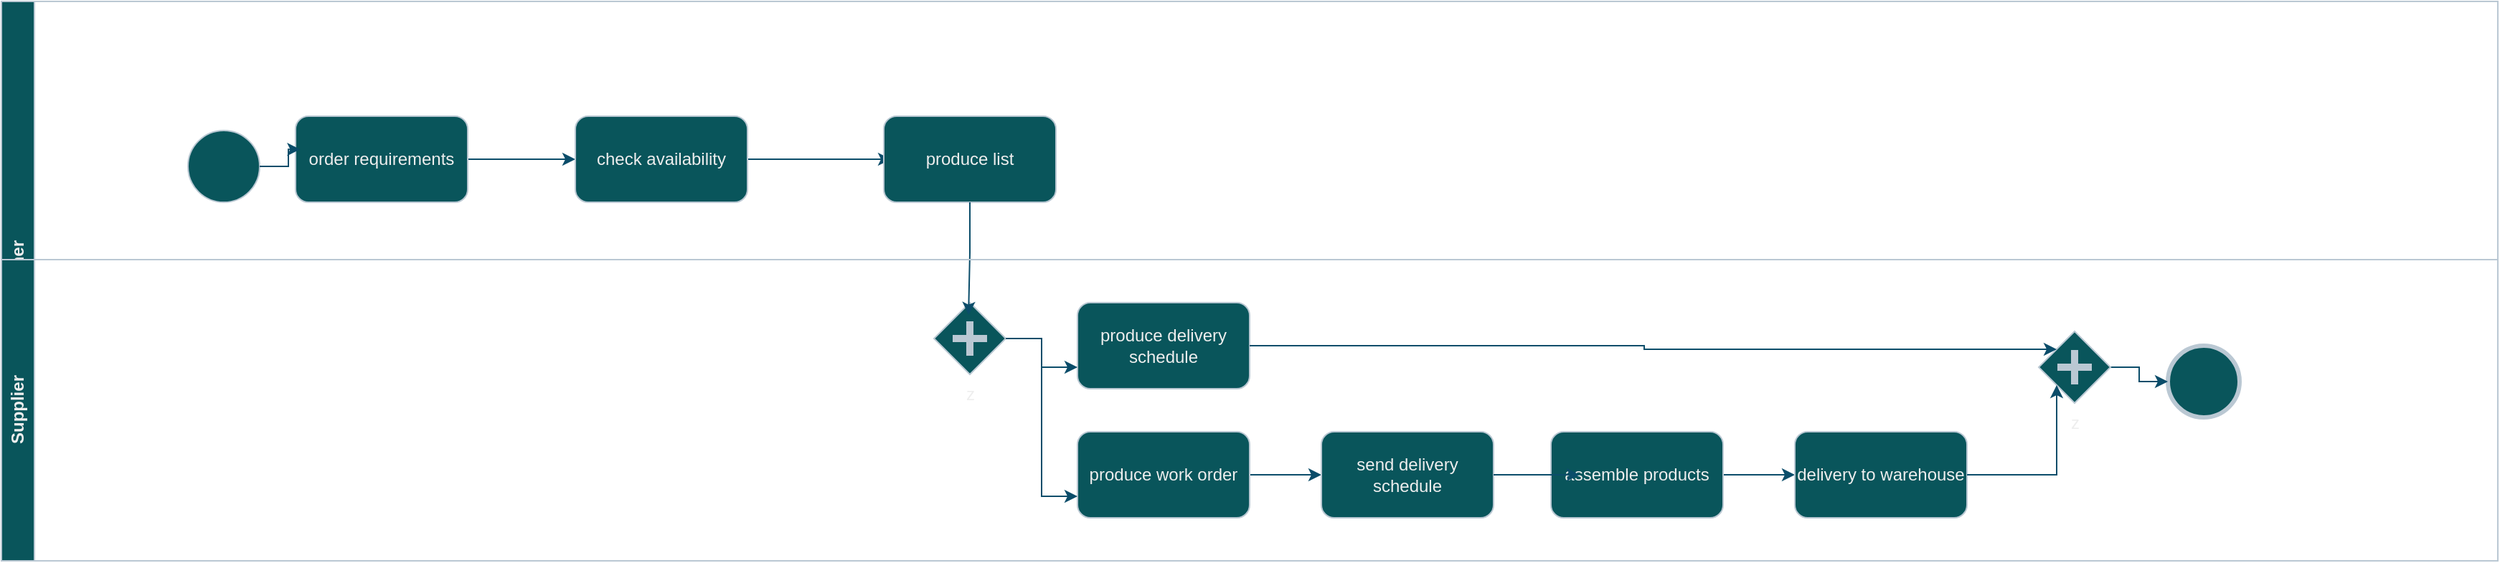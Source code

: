 <mxfile version="22.0.0" type="github">
  <diagram name="Page-1" id="2a216829-ef6e-dabb-86c1-c78162f3ba2b">
    <mxGraphModel dx="-1704" dy="1198" grid="1" gridSize="10" guides="1" tooltips="1" connect="1" arrows="1" fold="1" page="1" pageScale="1" pageWidth="850" pageHeight="1100" background="none" math="0" shadow="0">
      <root>
        <mxCell id="0" />
        <mxCell id="1" parent="0" />
        <mxCell id="uLThO-TCvgXetaVc3Vrb-2" value="Customer&lt;br&gt;" style="swimlane;horizontal=0;whiteSpace=wrap;html=1;labelBackgroundColor=none;fillColor=#09555B;strokeColor=#BAC8D3;fontColor=#EEEEEE;" parent="1" vertex="1">
          <mxGeometry x="3530" y="320" width="1740" height="390" as="geometry" />
        </mxCell>
        <mxCell id="uLThO-TCvgXetaVc3Vrb-1" value="" style="shape=mxgraph.bpmn.shape;html=1;verticalLabelPosition=bottom;labelBackgroundColor=none;verticalAlign=top;perimeter=ellipsePerimeter;outline=standard;symbol=general;fillColor=#09555B;strokeColor=#BAC8D3;fontColor=#EEEEEE;" parent="uLThO-TCvgXetaVc3Vrb-2" vertex="1">
          <mxGeometry x="130" y="90" width="50" height="50" as="geometry" />
        </mxCell>
        <mxCell id="5RjKDzKaXBSnI_Yr6U_P-13" style="edgeStyle=orthogonalEdgeStyle;rounded=0;orthogonalLoop=1;jettySize=auto;html=1;entryX=0;entryY=0.5;entryDx=0;entryDy=0;labelBackgroundColor=none;fontColor=default;strokeColor=#0B4D6A;" edge="1" parent="uLThO-TCvgXetaVc3Vrb-2" source="5RjKDzKaXBSnI_Yr6U_P-2" target="5RjKDzKaXBSnI_Yr6U_P-3">
          <mxGeometry relative="1" as="geometry" />
        </mxCell>
        <mxCell id="5RjKDzKaXBSnI_Yr6U_P-2" value="order requirements" style="rounded=1;whiteSpace=wrap;html=1;labelBackgroundColor=none;fillColor=#09555B;strokeColor=#BAC8D3;fontColor=#EEEEEE;" vertex="1" parent="uLThO-TCvgXetaVc3Vrb-2">
          <mxGeometry x="205" y="80" width="120" height="60" as="geometry" />
        </mxCell>
        <mxCell id="5RjKDzKaXBSnI_Yr6U_P-14" style="edgeStyle=orthogonalEdgeStyle;rounded=0;orthogonalLoop=1;jettySize=auto;html=1;entryX=0;entryY=0.5;entryDx=0;entryDy=0;labelBackgroundColor=none;fontColor=default;strokeColor=#0B4D6A;" edge="1" parent="uLThO-TCvgXetaVc3Vrb-2" source="5RjKDzKaXBSnI_Yr6U_P-3">
          <mxGeometry relative="1" as="geometry">
            <mxPoint x="620" y="110" as="targetPoint" />
          </mxGeometry>
        </mxCell>
        <mxCell id="5RjKDzKaXBSnI_Yr6U_P-3" value="check availability" style="rounded=1;whiteSpace=wrap;html=1;labelBackgroundColor=none;fillColor=#09555B;strokeColor=#BAC8D3;fontColor=#EEEEEE;" vertex="1" parent="uLThO-TCvgXetaVc3Vrb-2">
          <mxGeometry x="400" y="80" width="120" height="60" as="geometry" />
        </mxCell>
        <mxCell id="5RjKDzKaXBSnI_Yr6U_P-12" style="edgeStyle=orthogonalEdgeStyle;rounded=0;orthogonalLoop=1;jettySize=auto;html=1;entryX=0.027;entryY=0.385;entryDx=0;entryDy=0;entryPerimeter=0;labelBackgroundColor=none;fontColor=default;strokeColor=#0B4D6A;" edge="1" parent="uLThO-TCvgXetaVc3Vrb-2" source="uLThO-TCvgXetaVc3Vrb-1" target="5RjKDzKaXBSnI_Yr6U_P-2">
          <mxGeometry relative="1" as="geometry" />
        </mxCell>
        <mxCell id="5RjKDzKaXBSnI_Yr6U_P-7" value="produce list" style="rounded=1;whiteSpace=wrap;html=1;labelBackgroundColor=none;fillColor=#09555B;strokeColor=#BAC8D3;fontColor=#EEEEEE;" vertex="1" parent="uLThO-TCvgXetaVc3Vrb-2">
          <mxGeometry x="615" y="80" width="120" height="60" as="geometry" />
        </mxCell>
        <mxCell id="5RjKDzKaXBSnI_Yr6U_P-15" value="z" style="shape=mxgraph.bpmn.shape;html=1;verticalLabelPosition=bottom;labelBackgroundColor=none;verticalAlign=top;perimeter=rhombusPerimeter;background=gateway;outline=none;symbol=parallelGw;fillColor=#09555B;strokeColor=#BAC8D3;fontColor=#EEEEEE;" vertex="1" parent="uLThO-TCvgXetaVc3Vrb-2">
          <mxGeometry x="650" y="210" width="50" height="50" as="geometry" />
        </mxCell>
        <mxCell id="5RjKDzKaXBSnI_Yr6U_P-16" style="edgeStyle=orthogonalEdgeStyle;rounded=0;orthogonalLoop=1;jettySize=auto;html=1;entryX=0.481;entryY=0.169;entryDx=0;entryDy=0;entryPerimeter=0;labelBackgroundColor=none;fontColor=default;strokeColor=#0B4D6A;" edge="1" parent="uLThO-TCvgXetaVc3Vrb-2" source="5RjKDzKaXBSnI_Yr6U_P-7" target="5RjKDzKaXBSnI_Yr6U_P-15">
          <mxGeometry relative="1" as="geometry" />
        </mxCell>
        <mxCell id="uLThO-TCvgXetaVc3Vrb-4" value="Supplier" style="swimlane;horizontal=0;whiteSpace=wrap;html=1;labelBackgroundColor=none;fillColor=#09555B;strokeColor=#BAC8D3;fontColor=#EEEEEE;" parent="uLThO-TCvgXetaVc3Vrb-2" vertex="1">
          <mxGeometry y="180" width="1740" height="210" as="geometry" />
        </mxCell>
        <mxCell id="5RjKDzKaXBSnI_Yr6U_P-25" style="edgeStyle=orthogonalEdgeStyle;rounded=0;orthogonalLoop=1;jettySize=auto;html=1;entryX=0;entryY=0.5;entryDx=0;entryDy=0;labelBackgroundColor=none;fontColor=default;strokeColor=#0B4D6A;" edge="1" parent="uLThO-TCvgXetaVc3Vrb-4" source="5RjKDzKaXBSnI_Yr6U_P-18" target="5RjKDzKaXBSnI_Yr6U_P-19">
          <mxGeometry relative="1" as="geometry" />
        </mxCell>
        <mxCell id="5RjKDzKaXBSnI_Yr6U_P-18" value="produce work order" style="rounded=1;whiteSpace=wrap;html=1;labelBackgroundColor=none;fillColor=#09555B;strokeColor=#BAC8D3;fontColor=#EEEEEE;" vertex="1" parent="uLThO-TCvgXetaVc3Vrb-4">
          <mxGeometry x="750" y="120" width="120" height="60" as="geometry" />
        </mxCell>
        <mxCell id="5RjKDzKaXBSnI_Yr6U_P-19" value="send delivery schedule" style="rounded=1;whiteSpace=wrap;html=1;labelBackgroundColor=none;fillColor=#09555B;strokeColor=#BAC8D3;fontColor=#EEEEEE;" vertex="1" parent="uLThO-TCvgXetaVc3Vrb-4">
          <mxGeometry x="920" y="120" width="120" height="60" as="geometry" />
        </mxCell>
        <mxCell id="5RjKDzKaXBSnI_Yr6U_P-20" value="produce delivery schedule" style="rounded=1;whiteSpace=wrap;html=1;labelBackgroundColor=none;fillColor=#09555B;strokeColor=#BAC8D3;fontColor=#EEEEEE;" vertex="1" parent="uLThO-TCvgXetaVc3Vrb-4">
          <mxGeometry x="750" y="30" width="120" height="60" as="geometry" />
        </mxCell>
        <mxCell id="5RjKDzKaXBSnI_Yr6U_P-27" style="edgeStyle=orthogonalEdgeStyle;rounded=0;orthogonalLoop=1;jettySize=auto;html=1;entryX=0;entryY=0.5;entryDx=0;entryDy=0;labelBackgroundColor=none;fontColor=default;strokeColor=#0B4D6A;" edge="1" parent="uLThO-TCvgXetaVc3Vrb-4" source="5RjKDzKaXBSnI_Yr6U_P-21" target="5RjKDzKaXBSnI_Yr6U_P-22">
          <mxGeometry relative="1" as="geometry" />
        </mxCell>
        <mxCell id="5RjKDzKaXBSnI_Yr6U_P-21" value="assemble products" style="rounded=1;whiteSpace=wrap;html=1;labelBackgroundColor=none;fillColor=#09555B;strokeColor=#BAC8D3;fontColor=#EEEEEE;" vertex="1" parent="uLThO-TCvgXetaVc3Vrb-4">
          <mxGeometry x="1080" y="120" width="120" height="60" as="geometry" />
        </mxCell>
        <mxCell id="5RjKDzKaXBSnI_Yr6U_P-22" value="delivery to warehouse" style="rounded=1;whiteSpace=wrap;html=1;labelBackgroundColor=none;fillColor=#09555B;strokeColor=#BAC8D3;fontColor=#EEEEEE;" vertex="1" parent="uLThO-TCvgXetaVc3Vrb-4">
          <mxGeometry x="1250" y="120" width="120" height="60" as="geometry" />
        </mxCell>
        <mxCell id="5RjKDzKaXBSnI_Yr6U_P-26" style="edgeStyle=orthogonalEdgeStyle;rounded=0;orthogonalLoop=1;jettySize=auto;html=1;entryX=0.167;entryY=0.5;entryDx=0;entryDy=0;entryPerimeter=0;labelBackgroundColor=none;fontColor=default;strokeColor=#0B4D6A;" edge="1" parent="uLThO-TCvgXetaVc3Vrb-4" source="5RjKDzKaXBSnI_Yr6U_P-19" target="5RjKDzKaXBSnI_Yr6U_P-21">
          <mxGeometry relative="1" as="geometry" />
        </mxCell>
        <mxCell id="5RjKDzKaXBSnI_Yr6U_P-5" value="" style="shape=mxgraph.bpmn.shape;html=1;verticalLabelPosition=bottom;labelBackgroundColor=none;verticalAlign=top;perimeter=ellipsePerimeter;outline=end;symbol=general;fillColor=#09555B;strokeColor=#BAC8D3;fontColor=#EEEEEE;" vertex="1" parent="uLThO-TCvgXetaVc3Vrb-4">
          <mxGeometry x="1510" y="60" width="50" height="50" as="geometry" />
        </mxCell>
        <mxCell id="5RjKDzKaXBSnI_Yr6U_P-24" style="edgeStyle=orthogonalEdgeStyle;rounded=0;orthogonalLoop=1;jettySize=auto;html=1;entryX=0;entryY=0.75;entryDx=0;entryDy=0;labelBackgroundColor=none;fontColor=default;strokeColor=#0B4D6A;" edge="1" parent="uLThO-TCvgXetaVc3Vrb-2" source="5RjKDzKaXBSnI_Yr6U_P-15" target="5RjKDzKaXBSnI_Yr6U_P-18">
          <mxGeometry relative="1" as="geometry" />
        </mxCell>
        <mxCell id="5RjKDzKaXBSnI_Yr6U_P-23" style="edgeStyle=orthogonalEdgeStyle;rounded=0;orthogonalLoop=1;jettySize=auto;html=1;entryX=0;entryY=0.75;entryDx=0;entryDy=0;labelBackgroundColor=none;fontColor=default;strokeColor=#0B4D6A;" edge="1" parent="uLThO-TCvgXetaVc3Vrb-2" source="5RjKDzKaXBSnI_Yr6U_P-15" target="5RjKDzKaXBSnI_Yr6U_P-20">
          <mxGeometry relative="1" as="geometry" />
        </mxCell>
        <mxCell id="5RjKDzKaXBSnI_Yr6U_P-32" style="edgeStyle=orthogonalEdgeStyle;rounded=0;orthogonalLoop=1;jettySize=auto;html=1;entryX=0;entryY=0.5;entryDx=0;entryDy=0;labelBackgroundColor=none;fontColor=default;strokeColor=#0B4D6A;" edge="1" parent="1" source="5RjKDzKaXBSnI_Yr6U_P-28" target="5RjKDzKaXBSnI_Yr6U_P-5">
          <mxGeometry relative="1" as="geometry" />
        </mxCell>
        <mxCell id="5RjKDzKaXBSnI_Yr6U_P-28" value="z" style="shape=mxgraph.bpmn.shape;html=1;verticalLabelPosition=bottom;labelBackgroundColor=none;verticalAlign=top;perimeter=rhombusPerimeter;background=gateway;outline=none;symbol=parallelGw;fillColor=#09555B;strokeColor=#BAC8D3;fontColor=#EEEEEE;" vertex="1" parent="1">
          <mxGeometry x="4950" y="550" width="50" height="50" as="geometry" />
        </mxCell>
        <mxCell id="5RjKDzKaXBSnI_Yr6U_P-30" style="edgeStyle=orthogonalEdgeStyle;rounded=0;orthogonalLoop=1;jettySize=auto;html=1;entryX=0.25;entryY=0.25;entryDx=0;entryDy=0;entryPerimeter=0;labelBackgroundColor=none;fontColor=default;strokeColor=#0B4D6A;" edge="1" parent="1" source="5RjKDzKaXBSnI_Yr6U_P-20" target="5RjKDzKaXBSnI_Yr6U_P-28">
          <mxGeometry relative="1" as="geometry" />
        </mxCell>
        <mxCell id="5RjKDzKaXBSnI_Yr6U_P-31" style="edgeStyle=orthogonalEdgeStyle;rounded=0;orthogonalLoop=1;jettySize=auto;html=1;entryX=0.25;entryY=0.75;entryDx=0;entryDy=0;entryPerimeter=0;labelBackgroundColor=none;fontColor=default;strokeColor=#0B4D6A;" edge="1" parent="1" source="5RjKDzKaXBSnI_Yr6U_P-22" target="5RjKDzKaXBSnI_Yr6U_P-28">
          <mxGeometry relative="1" as="geometry" />
        </mxCell>
      </root>
    </mxGraphModel>
  </diagram>
</mxfile>
